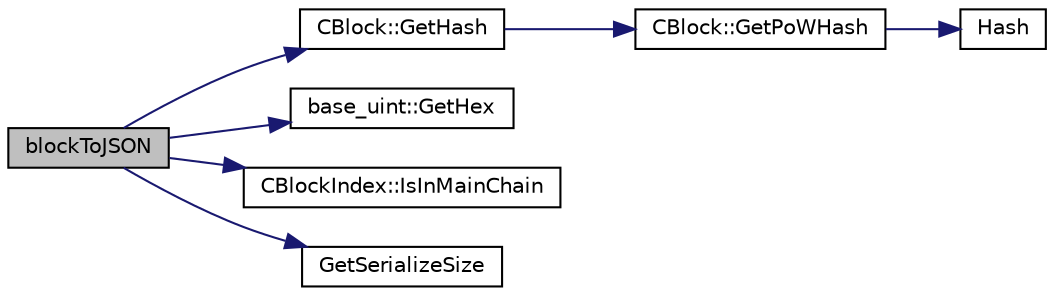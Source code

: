 digraph "blockToJSON"
{
  edge [fontname="Helvetica",fontsize="10",labelfontname="Helvetica",labelfontsize="10"];
  node [fontname="Helvetica",fontsize="10",shape=record];
  rankdir="LR";
  Node0 [label="blockToJSON",height=0.2,width=0.4,color="black", fillcolor="grey75", style="filled", fontcolor="black"];
  Node0 -> Node1 [color="midnightblue",fontsize="10",style="solid",fontname="Helvetica"];
  Node1 [label="CBlock::GetHash",height=0.2,width=0.4,color="black", fillcolor="white", style="filled",URL="$class_c_block.html#a681acf1fa72ec2ed6c83ea5afc14e0f3"];
  Node1 -> Node2 [color="midnightblue",fontsize="10",style="solid",fontname="Helvetica"];
  Node2 [label="CBlock::GetPoWHash",height=0.2,width=0.4,color="black", fillcolor="white", style="filled",URL="$class_c_block.html#af203beb528a62ec30b0453cf5d860044"];
  Node2 -> Node3 [color="midnightblue",fontsize="10",style="solid",fontname="Helvetica"];
  Node3 [label="Hash",height=0.2,width=0.4,color="black", fillcolor="white", style="filled",URL="$hash_8h.html#ab3f6c437460137530d86e09c2c102e99"];
  Node0 -> Node4 [color="midnightblue",fontsize="10",style="solid",fontname="Helvetica"];
  Node4 [label="base_uint::GetHex",height=0.2,width=0.4,color="black", fillcolor="white", style="filled",URL="$classbase__uint.html#ae5e7b7481de91ebead20eebd5d685441"];
  Node0 -> Node5 [color="midnightblue",fontsize="10",style="solid",fontname="Helvetica"];
  Node5 [label="CBlockIndex::IsInMainChain",height=0.2,width=0.4,color="black", fillcolor="white", style="filled",URL="$class_c_block_index.html#af4f055accf83016b226fd969e4de8fd7"];
  Node0 -> Node6 [color="midnightblue",fontsize="10",style="solid",fontname="Helvetica"];
  Node6 [label="GetSerializeSize",height=0.2,width=0.4,color="black", fillcolor="white", style="filled",URL="$serialize_8h.html#a48239e478ae730373d1984fe304ca025"];
}
